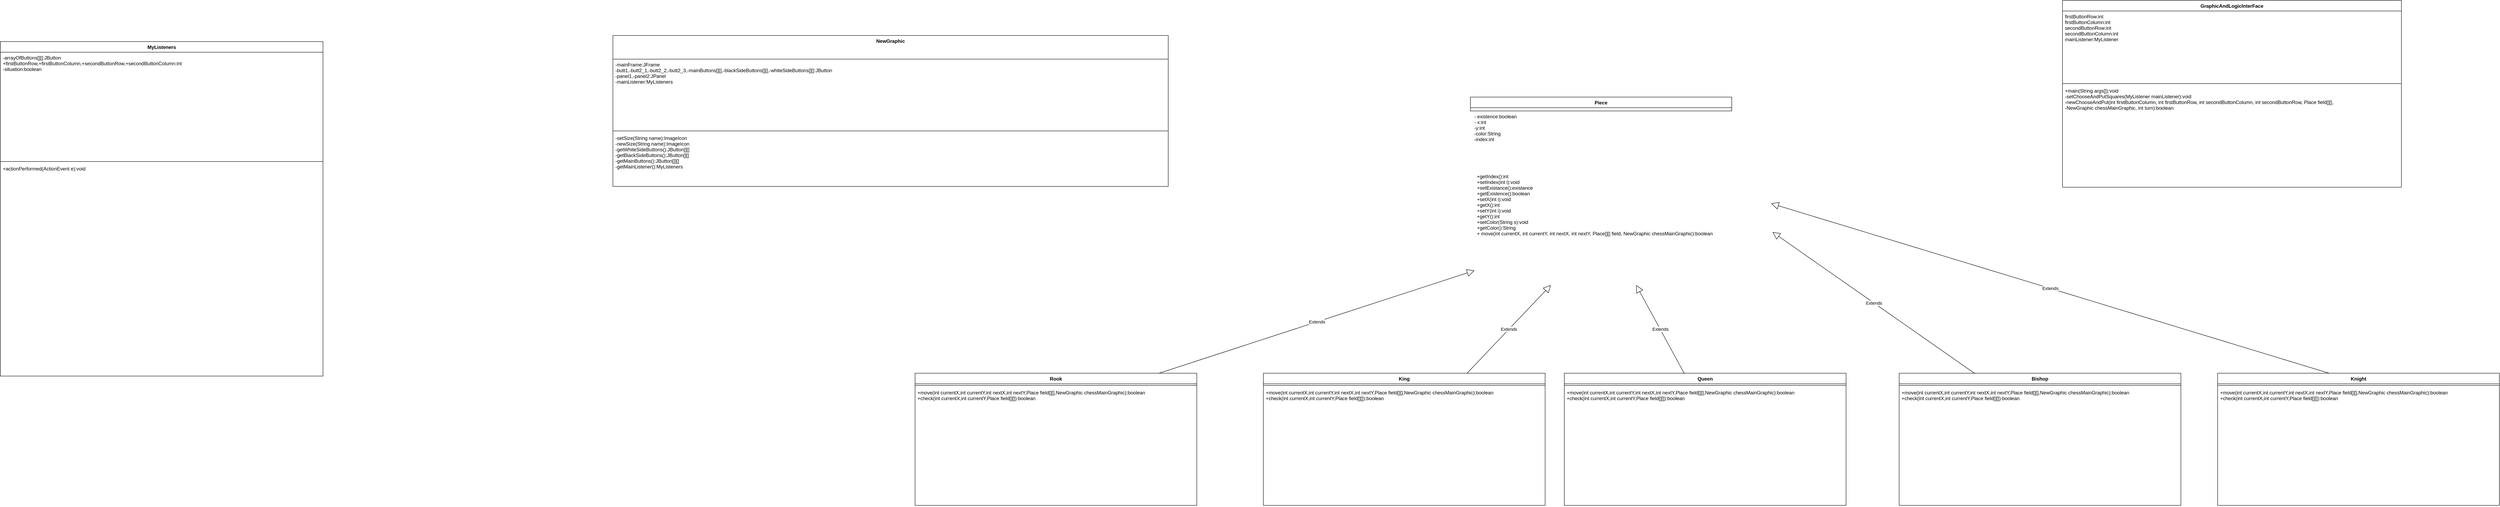 <mxfile version="10.7.0" type="github"><diagram id="kuVknp6EFBfsQnXTzD4C" name="Page-1"><mxGraphModel dx="15967" dy="7000" grid="1" gridSize="10" guides="1" tooltips="1" connect="1" arrows="1" fold="1" page="1" pageScale="1" pageWidth="850" pageHeight="1100" math="0" shadow="0"><root><mxCell id="0"/><mxCell id="1" parent="0"/><mxCell id="VSk5ezyfNUDUGcDV4dMo-22" value="Piece" style="swimlane;fontStyle=1;align=center;verticalAlign=top;childLayout=stackLayout;horizontal=1;startSize=26;horizontalStack=0;resizeParent=1;resizeParentMax=0;resizeLast=0;collapsible=1;marginBottom=0;" parent="1" vertex="1"><mxGeometry x="930" y="479" width="640" height="34" as="geometry"/></mxCell><mxCell id="VSk5ezyfNUDUGcDV4dMo-25" value="+getIndex():int&#10;+setIndex(int i):void&#10;+setExistance():existance&#10;+getExistence():boolean&#10;+setX(int i):void&#10;+getX():int&#10;+setY(int i):void&#10;+getY():int&#10;+setColor(String s):void&#10;+getColor():String&#10;+ move(int currentX, int currentY, int nextX, int nextY, Place[][] field, NewGraphic chessMainGraphic):boolean" style="text;strokeColor=none;fillColor=none;align=left;verticalAlign=top;spacingLeft=4;spacingRight=4;overflow=hidden;rotatable=0;points=[[0,0.5],[1,0.5]];portConstraint=eastwest;" parent="1" vertex="1"><mxGeometry x="940" y="660" width="640" height="280" as="geometry"/></mxCell><mxCell id="VSk5ezyfNUDUGcDV4dMo-23" value=" - existence:boolean&#10; - x:int&#10; -y:int&#10; -color:String&#10; -index:int" style="text;strokeColor=none;fillColor=none;align=left;verticalAlign=top;spacingLeft=4;spacingRight=4;overflow=hidden;rotatable=0;points=[[0,0.5],[1,0.5]];portConstraint=eastwest;" parent="1" vertex="1"><mxGeometry x="930" y="513" width="640" height="134" as="geometry"/></mxCell><mxCell id="p-_R5YUNzMzn54ODOfTZ-11" value="Queen" style="swimlane;fontStyle=1;align=center;verticalAlign=top;childLayout=stackLayout;horizontal=1;startSize=26;horizontalStack=0;resizeParent=1;resizeParentMax=0;resizeLast=0;collapsible=1;marginBottom=0;" vertex="1" parent="1"><mxGeometry x="1160" y="1156" width="690" height="324" as="geometry"/></mxCell><mxCell id="p-_R5YUNzMzn54ODOfTZ-13" value="" style="line;strokeWidth=1;fillColor=none;align=left;verticalAlign=middle;spacingTop=-1;spacingLeft=3;spacingRight=3;rotatable=0;labelPosition=right;points=[];portConstraint=eastwest;" vertex="1" parent="p-_R5YUNzMzn54ODOfTZ-11"><mxGeometry y="26" width="690" height="8" as="geometry"/></mxCell><mxCell id="p-_R5YUNzMzn54ODOfTZ-14" value="+move(int currentX,int currentY,int nextX,int nextY,Place field[][],NewGraphic chessMainGraphic):boolean&#10;+check(int currentX,int currentY,Place field[][]):boolean&#10;&#10;&#10;&#10;&#10;&#10;&#10;&#10;&#10;" style="text;strokeColor=none;fillColor=none;align=left;verticalAlign=top;spacingLeft=4;spacingRight=4;overflow=hidden;rotatable=0;points=[[0,0.5],[1,0.5]];portConstraint=eastwest;" vertex="1" parent="p-_R5YUNzMzn54ODOfTZ-11"><mxGeometry y="34" width="690" height="290" as="geometry"/></mxCell><mxCell id="p-_R5YUNzMzn54ODOfTZ-15" value="Extends" style="endArrow=block;endSize=16;endFill=0;html=1;exitX=0.426;exitY=0.003;exitDx=0;exitDy=0;exitPerimeter=0;" edge="1" parent="1" source="p-_R5YUNzMzn54ODOfTZ-11" target="VSk5ezyfNUDUGcDV4dMo-25"><mxGeometry width="160" relative="1" as="geometry"><mxPoint x="1130" y="1090" as="sourcePoint"/><mxPoint x="1290" y="1090" as="targetPoint"/></mxGeometry></mxCell><mxCell id="p-_R5YUNzMzn54ODOfTZ-16" value="King" style="swimlane;fontStyle=1;align=center;verticalAlign=top;childLayout=stackLayout;horizontal=1;startSize=26;horizontalStack=0;resizeParent=1;resizeParentMax=0;resizeLast=0;collapsible=1;marginBottom=0;" vertex="1" parent="1"><mxGeometry x="423" y="1156" width="690" height="324" as="geometry"/></mxCell><mxCell id="p-_R5YUNzMzn54ODOfTZ-17" value="" style="line;strokeWidth=1;fillColor=none;align=left;verticalAlign=middle;spacingTop=-1;spacingLeft=3;spacingRight=3;rotatable=0;labelPosition=right;points=[];portConstraint=eastwest;" vertex="1" parent="p-_R5YUNzMzn54ODOfTZ-16"><mxGeometry y="26" width="690" height="8" as="geometry"/></mxCell><mxCell id="p-_R5YUNzMzn54ODOfTZ-18" value="+move(int currentX,int currentY,int nextX,int nextY,Place field[][],NewGraphic chessMainGraphic):boolean&#10;+check(int currentX,int currentY,Place field[][]):boolean&#10;&#10;&#10;&#10;&#10;&#10;&#10;&#10;&#10;" style="text;strokeColor=none;fillColor=none;align=left;verticalAlign=top;spacingLeft=4;spacingRight=4;overflow=hidden;rotatable=0;points=[[0,0.5],[1,0.5]];portConstraint=eastwest;" vertex="1" parent="p-_R5YUNzMzn54ODOfTZ-16"><mxGeometry y="34" width="690" height="290" as="geometry"/></mxCell><mxCell id="p-_R5YUNzMzn54ODOfTZ-19" value="Bishop" style="swimlane;fontStyle=1;align=center;verticalAlign=top;childLayout=stackLayout;horizontal=1;startSize=26;horizontalStack=0;resizeParent=1;resizeParentMax=0;resizeLast=0;collapsible=1;marginBottom=0;" vertex="1" parent="1"><mxGeometry x="1980" y="1156" width="690" height="324" as="geometry"/></mxCell><mxCell id="p-_R5YUNzMzn54ODOfTZ-20" value="" style="line;strokeWidth=1;fillColor=none;align=left;verticalAlign=middle;spacingTop=-1;spacingLeft=3;spacingRight=3;rotatable=0;labelPosition=right;points=[];portConstraint=eastwest;" vertex="1" parent="p-_R5YUNzMzn54ODOfTZ-19"><mxGeometry y="26" width="690" height="8" as="geometry"/></mxCell><mxCell id="p-_R5YUNzMzn54ODOfTZ-21" value="+move(int currentX,int currentY,int nextX,int nextY,Place field[][],NewGraphic chessMainGraphic):boolean&#10;+check(int currentX,int currentY,Place field[][]):boolean&#10;&#10;&#10;&#10;&#10;&#10;&#10;&#10;&#10;" style="text;strokeColor=none;fillColor=none;align=left;verticalAlign=top;spacingLeft=4;spacingRight=4;overflow=hidden;rotatable=0;points=[[0,0.5],[1,0.5]];portConstraint=eastwest;" vertex="1" parent="p-_R5YUNzMzn54ODOfTZ-19"><mxGeometry y="34" width="690" height="290" as="geometry"/></mxCell><mxCell id="p-_R5YUNzMzn54ODOfTZ-26" value="Rook" style="swimlane;fontStyle=1;align=center;verticalAlign=top;childLayout=stackLayout;horizontal=1;startSize=26;horizontalStack=0;resizeParent=1;resizeParentMax=0;resizeLast=0;collapsible=1;marginBottom=0;" vertex="1" parent="1"><mxGeometry x="-430" y="1156" width="690" height="324" as="geometry"/></mxCell><mxCell id="p-_R5YUNzMzn54ODOfTZ-27" value="" style="line;strokeWidth=1;fillColor=none;align=left;verticalAlign=middle;spacingTop=-1;spacingLeft=3;spacingRight=3;rotatable=0;labelPosition=right;points=[];portConstraint=eastwest;" vertex="1" parent="p-_R5YUNzMzn54ODOfTZ-26"><mxGeometry y="26" width="690" height="8" as="geometry"/></mxCell><mxCell id="p-_R5YUNzMzn54ODOfTZ-28" value="+move(int currentX,int currentY,int nextX,int nextY,Place field[][],NewGraphic chessMainGraphic):boolean&#10;+check(int currentX,int currentY,Place field[][]):boolean&#10;&#10;&#10;&#10;&#10;&#10;&#10;&#10;&#10;" style="text;strokeColor=none;fillColor=none;align=left;verticalAlign=top;spacingLeft=4;spacingRight=4;overflow=hidden;rotatable=0;points=[[0,0.5],[1,0.5]];portConstraint=eastwest;" vertex="1" parent="p-_R5YUNzMzn54ODOfTZ-26"><mxGeometry y="34" width="690" height="290" as="geometry"/></mxCell><mxCell id="p-_R5YUNzMzn54ODOfTZ-29" value="Knight" style="swimlane;fontStyle=1;align=center;verticalAlign=top;childLayout=stackLayout;horizontal=1;startSize=26;horizontalStack=0;resizeParent=1;resizeParentMax=0;resizeLast=0;collapsible=1;marginBottom=0;" vertex="1" parent="1"><mxGeometry x="2760" y="1156" width="690" height="324" as="geometry"/></mxCell><mxCell id="p-_R5YUNzMzn54ODOfTZ-30" value="" style="line;strokeWidth=1;fillColor=none;align=left;verticalAlign=middle;spacingTop=-1;spacingLeft=3;spacingRight=3;rotatable=0;labelPosition=right;points=[];portConstraint=eastwest;" vertex="1" parent="p-_R5YUNzMzn54ODOfTZ-29"><mxGeometry y="26" width="690" height="8" as="geometry"/></mxCell><mxCell id="p-_R5YUNzMzn54ODOfTZ-31" value="+move(int currentX,int currentY,int nextX,int nextY,Place field[][],NewGraphic chessMainGraphic):boolean&#10;+check(int currentX,int currentY,Place field[][]):boolean&#10;&#10;&#10;&#10;&#10;&#10;&#10;&#10;&#10;" style="text;strokeColor=none;fillColor=none;align=left;verticalAlign=top;spacingLeft=4;spacingRight=4;overflow=hidden;rotatable=0;points=[[0,0.5],[1,0.5]];portConstraint=eastwest;" vertex="1" parent="p-_R5YUNzMzn54ODOfTZ-29"><mxGeometry y="34" width="690" height="290" as="geometry"/></mxCell><mxCell id="p-_R5YUNzMzn54ODOfTZ-35" value="Extends" style="endArrow=block;endSize=16;endFill=0;html=1;" edge="1" parent="1" source="p-_R5YUNzMzn54ODOfTZ-16" target="VSk5ezyfNUDUGcDV4dMo-25"><mxGeometry width="160" relative="1" as="geometry"><mxPoint x="940.167" y="1170" as="sourcePoint"/><mxPoint x="822.448" y="953" as="targetPoint"/></mxGeometry></mxCell><mxCell id="p-_R5YUNzMzn54ODOfTZ-36" value="Extends" style="endArrow=block;endSize=16;endFill=0;html=1;exitX=0.426;exitY=0.003;exitDx=0;exitDy=0;exitPerimeter=0;" edge="1" parent="1" target="VSk5ezyfNUDUGcDV4dMo-25"><mxGeometry width="160" relative="1" as="geometry"><mxPoint x="167.667" y="1156" as="sourcePoint"/><mxPoint x="49.948" y="939" as="targetPoint"/></mxGeometry></mxCell><mxCell id="p-_R5YUNzMzn54ODOfTZ-37" value="Extends" style="endArrow=block;endSize=16;endFill=0;html=1;exitX=0.426;exitY=0.003;exitDx=0;exitDy=0;exitPerimeter=0;" edge="1" parent="1"><mxGeometry width="160" relative="1" as="geometry"><mxPoint x="2165.667" y="1157" as="sourcePoint"/><mxPoint x="1670" y="810" as="targetPoint"/></mxGeometry></mxCell><mxCell id="p-_R5YUNzMzn54ODOfTZ-38" value="Extends" style="endArrow=block;endSize=16;endFill=0;html=1;exitX=0.426;exitY=0.003;exitDx=0;exitDy=0;exitPerimeter=0;" edge="1" parent="1"><mxGeometry width="160" relative="1" as="geometry"><mxPoint x="3033.0" y="1156" as="sourcePoint"/><mxPoint x="1666.667" y="740" as="targetPoint"/></mxGeometry></mxCell><mxCell id="p-_R5YUNzMzn54ODOfTZ-51" value="NewGraphic" style="swimlane;fontStyle=1;align=center;verticalAlign=top;childLayout=stackLayout;horizontal=1;startSize=58;horizontalStack=0;resizeParent=1;resizeParentMax=0;resizeLast=0;collapsible=1;marginBottom=0;" vertex="1" parent="1"><mxGeometry x="-1170" y="328" width="1360" height="370" as="geometry"/></mxCell><mxCell id="p-_R5YUNzMzn54ODOfTZ-52" value="-mainFrame:JFrame&#10;-butt1,-butt2_1,-butt2_2,-butt2_3,-mainButtons[][],-blackSideButtons[][],-whiteSideButtons[][]:JButton&#10;-panel1,-panel2:JPanel&#10;-mainListener:MyListeners&#10;&#10;" style="text;strokeColor=none;fillColor=none;align=left;verticalAlign=top;spacingLeft=4;spacingRight=4;overflow=hidden;rotatable=0;points=[[0,0.5],[1,0.5]];portConstraint=eastwest;" vertex="1" parent="p-_R5YUNzMzn54ODOfTZ-51"><mxGeometry y="58" width="1360" height="172" as="geometry"/></mxCell><mxCell id="p-_R5YUNzMzn54ODOfTZ-53" value="" style="line;strokeWidth=1;fillColor=none;align=left;verticalAlign=middle;spacingTop=-1;spacingLeft=3;spacingRight=3;rotatable=0;labelPosition=right;points=[];portConstraint=eastwest;" vertex="1" parent="p-_R5YUNzMzn54ODOfTZ-51"><mxGeometry y="230" width="1360" height="8" as="geometry"/></mxCell><mxCell id="p-_R5YUNzMzn54ODOfTZ-54" value="-setSize(String name):ImageIcon&#10;-newSize(String name):ImageIcon&#10;-getWhiteSideButtons():JButton[][]&#10;-getBlackSideButtons():JButton[][]&#10;-getMainButtons():JButton[]][]&#10;-getMainListener():MyListeners&#10;&#10;&#10;&#10;&#10;&#10;" style="text;strokeColor=none;fillColor=none;align=left;verticalAlign=top;spacingLeft=4;spacingRight=4;overflow=hidden;rotatable=0;points=[[0,0.5],[1,0.5]];portConstraint=eastwest;" vertex="1" parent="p-_R5YUNzMzn54ODOfTZ-51"><mxGeometry y="238" width="1360" height="132" as="geometry"/></mxCell><mxCell id="p-_R5YUNzMzn54ODOfTZ-73" value="GraphicAndLogicInterFace" style="swimlane;fontStyle=1;align=center;verticalAlign=top;childLayout=stackLayout;horizontal=1;startSize=26;horizontalStack=0;resizeParent=1;resizeParentMax=0;resizeLast=0;collapsible=1;marginBottom=0;" vertex="1" parent="1"><mxGeometry x="2380" y="242" width="830" height="458" as="geometry"/></mxCell><mxCell id="p-_R5YUNzMzn54ODOfTZ-74" value="firstButtonRow:int&#10;firstButtonColumn:int&#10;secondButtonRow:int&#10;secondButtonColumn:int&#10;mainListener:MyListener&#10;" style="text;strokeColor=none;fillColor=none;align=left;verticalAlign=top;spacingLeft=4;spacingRight=4;overflow=hidden;rotatable=0;points=[[0,0.5],[1,0.5]];portConstraint=eastwest;" vertex="1" parent="p-_R5YUNzMzn54ODOfTZ-73"><mxGeometry y="26" width="830" height="174" as="geometry"/></mxCell><mxCell id="p-_R5YUNzMzn54ODOfTZ-75" value="" style="line;strokeWidth=1;fillColor=none;align=left;verticalAlign=middle;spacingTop=-1;spacingLeft=3;spacingRight=3;rotatable=0;labelPosition=right;points=[];portConstraint=eastwest;" vertex="1" parent="p-_R5YUNzMzn54ODOfTZ-73"><mxGeometry y="200" width="830" height="8" as="geometry"/></mxCell><mxCell id="p-_R5YUNzMzn54ODOfTZ-76" value="+main(String args[]):void&#10;-setChooseAndPutSquares(MyListener mainListener):void&#10;-newChooseAndPut(int firstButtonColumn, int firstButtonRow, int secondButtonColumn, int secondButtonRow, Place field[][],&#10;-NewGraphic chessMainGraphic, int turn):boolean&#10;&#10;&#10;&#10;&#10;&#10;" style="text;strokeColor=none;fillColor=none;align=left;verticalAlign=top;spacingLeft=4;spacingRight=4;overflow=hidden;rotatable=0;points=[[0,0.5],[1,0.5]];portConstraint=eastwest;" vertex="1" parent="p-_R5YUNzMzn54ODOfTZ-73"><mxGeometry y="208" width="830" height="250" as="geometry"/></mxCell><mxCell id="p-_R5YUNzMzn54ODOfTZ-77" value="MyListeners" style="swimlane;fontStyle=1;align=center;verticalAlign=top;childLayout=stackLayout;horizontal=1;startSize=26;horizontalStack=0;resizeParent=1;resizeParentMax=0;resizeLast=0;collapsible=1;marginBottom=0;" vertex="1" parent="1"><mxGeometry x="-2670" y="343" width="790" height="820" as="geometry"/></mxCell><mxCell id="p-_R5YUNzMzn54ODOfTZ-78" value="-arrayOfButtons[][]:JButton&#10;+firstButtonRow,+firstButtonColumn,+secondButtonRow,+secondButtonColumn:int&#10;-situation:boolean&#10;&#10;&#10;&#10;&#10;&#10;&#10;&#10;" style="text;strokeColor=none;fillColor=none;align=left;verticalAlign=top;spacingLeft=4;spacingRight=4;overflow=hidden;rotatable=0;points=[[0,0.5],[1,0.5]];portConstraint=eastwest;" vertex="1" parent="p-_R5YUNzMzn54ODOfTZ-77"><mxGeometry y="26" width="790" height="264" as="geometry"/></mxCell><mxCell id="p-_R5YUNzMzn54ODOfTZ-79" value="" style="line;strokeWidth=1;fillColor=none;align=left;verticalAlign=middle;spacingTop=-1;spacingLeft=3;spacingRight=3;rotatable=0;labelPosition=right;points=[];portConstraint=eastwest;" vertex="1" parent="p-_R5YUNzMzn54ODOfTZ-77"><mxGeometry y="290" width="790" height="8" as="geometry"/></mxCell><mxCell id="p-_R5YUNzMzn54ODOfTZ-80" value="+actionPerformed(ActionEvent e):void" style="text;strokeColor=none;fillColor=none;align=left;verticalAlign=top;spacingLeft=4;spacingRight=4;overflow=hidden;rotatable=0;points=[[0,0.5],[1,0.5]];portConstraint=eastwest;" vertex="1" parent="p-_R5YUNzMzn54ODOfTZ-77"><mxGeometry y="298" width="790" height="522" as="geometry"/></mxCell></root></mxGraphModel></diagram></mxfile>